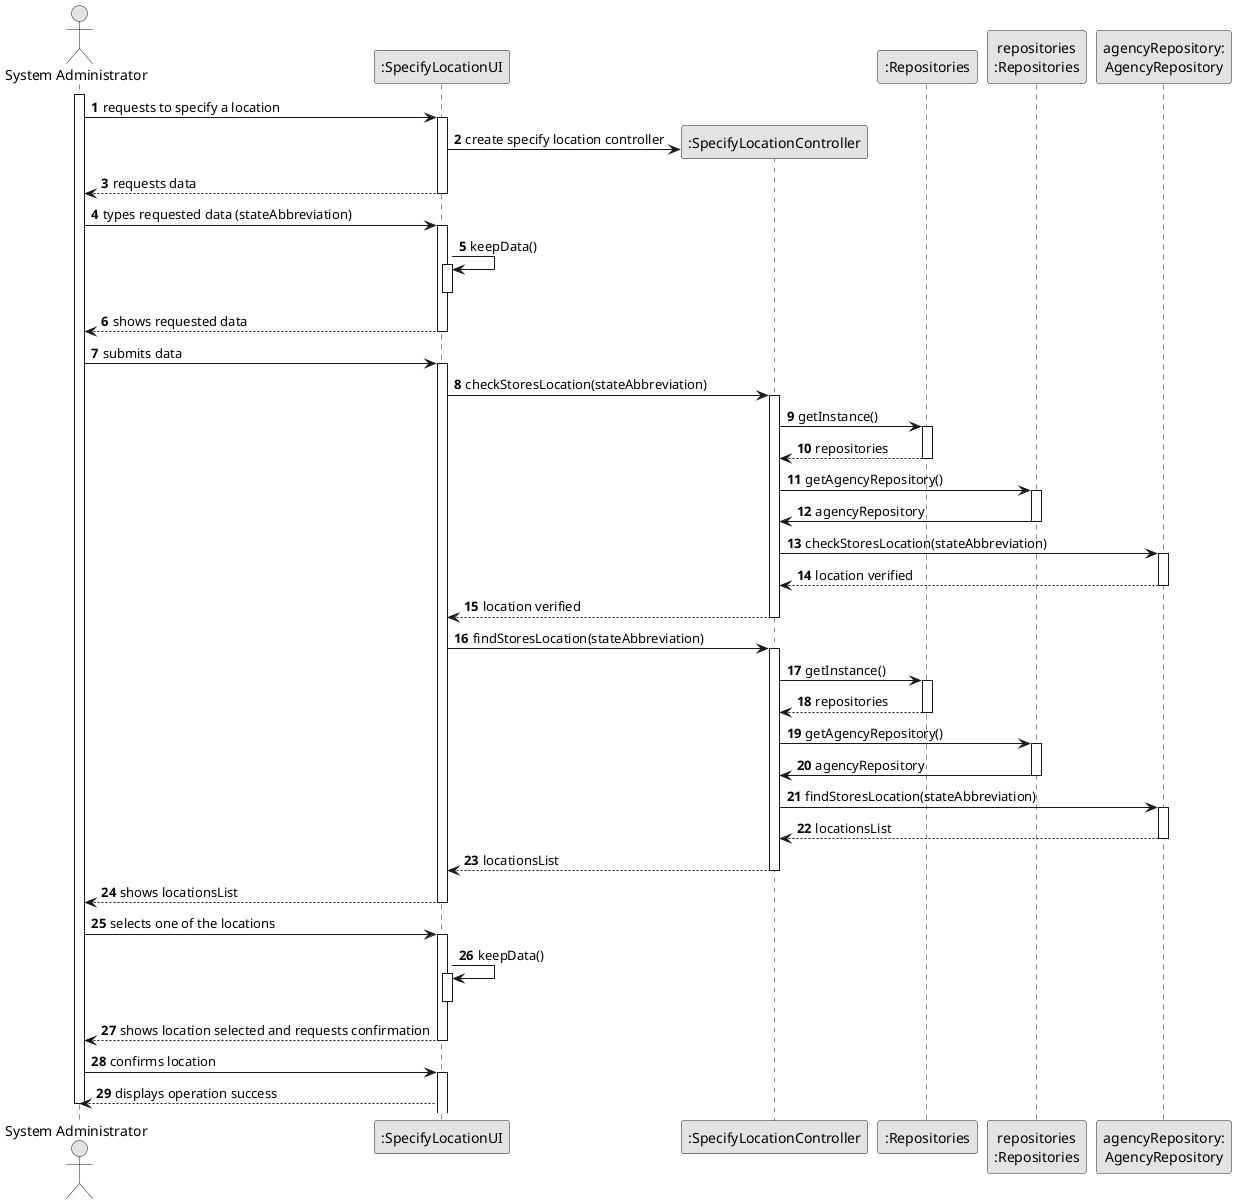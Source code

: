 @startuml
skinparam monochrome true
skinparam packageStyle rectangle
skinparam shadowing false

autonumber

actor "System Administrator" as ADM
participant ":SpecifyLocationUI" as UI
participant ":SpecifyLocationController" as CTRL
participant ":Repositories" as RP
participant "repositories\n:Repositories" as rRP
participant "agencyRepository:\nAgencyRepository" as AgencyRepository

activate ADM

        ADM -> UI : requests to specify a location
    activate UI

        UI -> CTRL**: create specify location controller

        UI --> ADM : requests data
    deactivate UI

        ADM -> UI : types requested data (stateAbbreviation)
    activate UI

            UI -> UI : keepData()
            activate UI
            deactivate UI

        UI --> ADM: shows requested data
    deactivate UI

        ADM -> UI: submits data
    activate UI

    UI -> CTRL: checkStoresLocation(stateAbbreviation)
            activate CTRL

                        CTRL -> RP: getInstance()
                    activate RP

                        RP --> CTRL: repositories
                    deactivate RP

                        CTRL -> rRP: getAgencyRepository()
                    activate rRP

                        rRP -> CTRL: agencyRepository
                    deactivate rRP

                    CTRL -> AgencyRepository: checkStoresLocation(stateAbbreviation)
                activate AgencyRepository

                    AgencyRepository --> CTRL: location verified
                deactivate AgencyRepository

                CTRL --> UI: location verified
            deactivate CTRL


            UI -> CTRL: findStoresLocation(stateAbbreviation)
        activate CTRL

                CTRL -> RP: getInstance()
            activate RP

                RP --> CTRL: repositories
            deactivate RP

                CTRL -> rRP: getAgencyRepository()
            activate rRP

                rRP -> CTRL: agencyRepository
            deactivate rRP

                CTRL -> AgencyRepository: findStoresLocation(stateAbbreviation)
            activate AgencyRepository

                AgencyRepository --> CTRL: locationsList
            deactivate AgencyRepository

            CTRL --> UI: locationsList
        deactivate CTRL

        UI --> ADM : shows locationsList
    deactivate UI

        ADM -> UI : selects one of the locations
        activate UI

        UI -> UI: keepData()
        activate UI
        deactivate UI

        UI --> ADM : shows location selected and requests confirmation
deactivate UI

        ADM -> UI : confirms location
    activate UI

        UI --> ADM : displays operation success
    deactivate ADM

deactivate ADM

@enduml